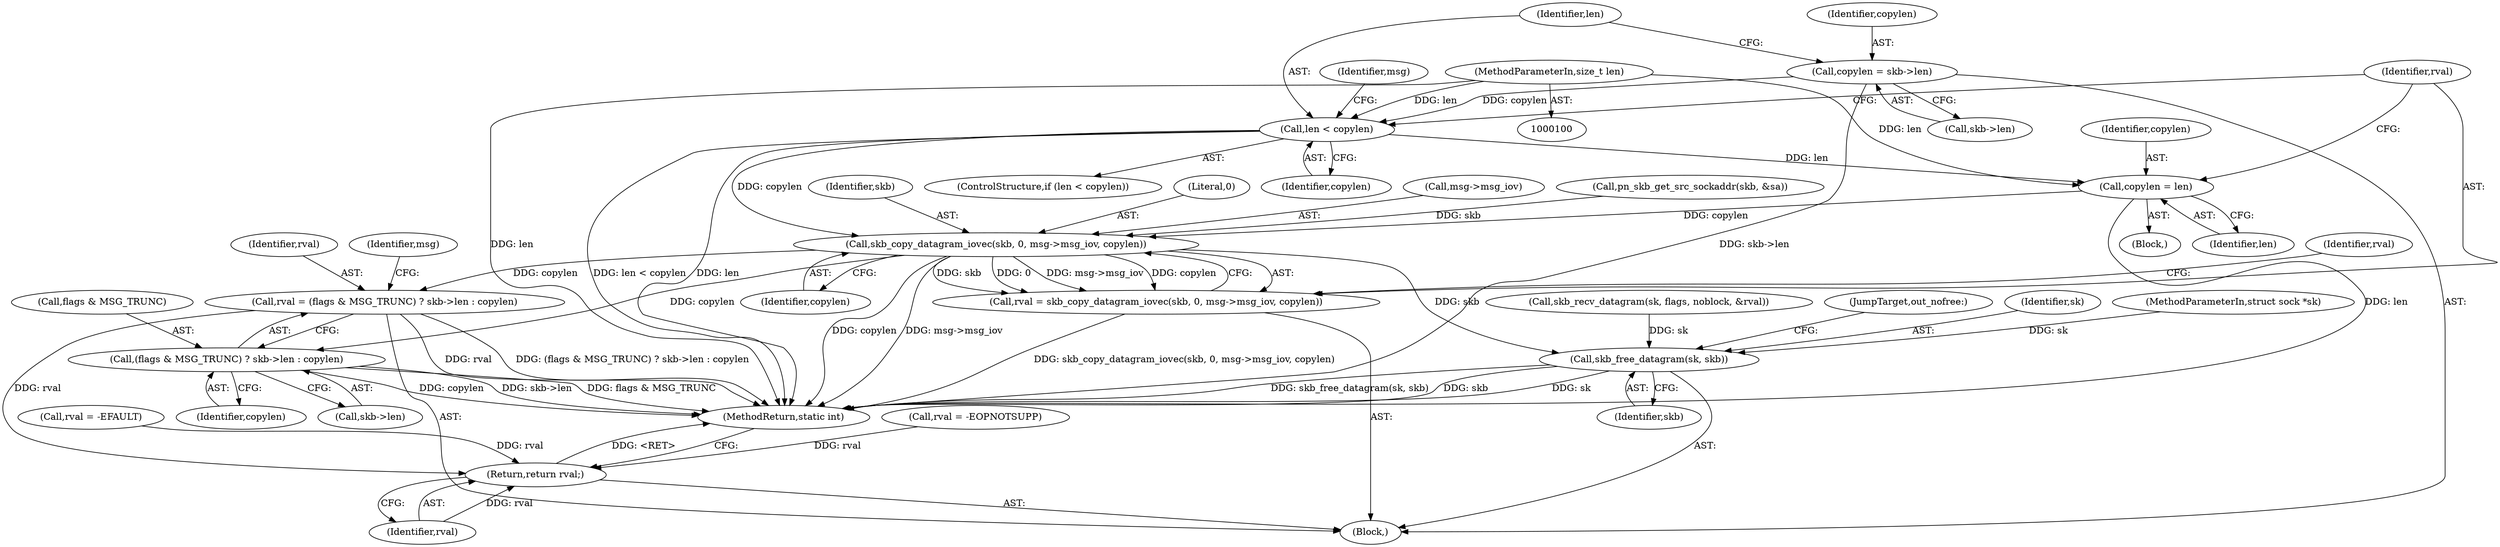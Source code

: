 digraph "0_linux_bceaa90240b6019ed73b49965eac7d167610be69_6@API" {
"1000164" [label="(Call,len < copylen)"];
"1000104" [label="(MethodParameterIn,size_t len)"];
"1000158" [label="(Call,copylen = skb->len)"];
"1000173" [label="(Call,copylen = len)"];
"1000178" [label="(Call,skb_copy_datagram_iovec(skb, 0, msg->msg_iov, copylen))"];
"1000176" [label="(Call,rval = skb_copy_datagram_iovec(skb, 0, msg->msg_iov, copylen))"];
"1000193" [label="(Call,rval = (flags & MSG_TRUNC) ? skb->len : copylen)"];
"1000222" [label="(Return,return rval;)"];
"1000195" [label="(Call,(flags & MSG_TRUNC) ? skb->len : copylen)"];
"1000218" [label="(Call,skb_free_datagram(sk, skb))"];
"1000175" [label="(Identifier,len)"];
"1000154" [label="(Call,pn_skb_get_src_sockaddr(skb, &sa))"];
"1000195" [label="(Call,(flags & MSG_TRUNC) ? skb->len : copylen)"];
"1000180" [label="(Literal,0)"];
"1000108" [label="(Block,)"];
"1000115" [label="(Call,rval = -EOPNOTSUPP)"];
"1000163" [label="(ControlStructure,if (len < copylen))"];
"1000173" [label="(Call,copylen = len)"];
"1000186" [label="(Identifier,rval)"];
"1000170" [label="(Identifier,msg)"];
"1000176" [label="(Call,rval = skb_copy_datagram_iovec(skb, 0, msg->msg_iov, copylen))"];
"1000177" [label="(Identifier,rval)"];
"1000223" [label="(Identifier,rval)"];
"1000206" [label="(Identifier,msg)"];
"1000164" [label="(Call,len < copylen)"];
"1000219" [label="(Identifier,sk)"];
"1000160" [label="(Call,skb->len)"];
"1000174" [label="(Identifier,copylen)"];
"1000165" [label="(Identifier,len)"];
"1000222" [label="(Return,return rval;)"];
"1000202" [label="(Identifier,copylen)"];
"1000221" [label="(JumpTarget,out_nofree:)"];
"1000184" [label="(Identifier,copylen)"];
"1000220" [label="(Identifier,skb)"];
"1000104" [label="(MethodParameterIn,size_t len)"];
"1000193" [label="(Call,rval = (flags & MSG_TRUNC) ? skb->len : copylen)"];
"1000196" [label="(Call,flags & MSG_TRUNC)"];
"1000199" [label="(Call,skb->len)"];
"1000102" [label="(MethodParameterIn,struct sock *sk)"];
"1000178" [label="(Call,skb_copy_datagram_iovec(skb, 0, msg->msg_iov, copylen))"];
"1000158" [label="(Call,copylen = skb->len)"];
"1000167" [label="(Block,)"];
"1000224" [label="(MethodReturn,static int)"];
"1000188" [label="(Call,rval = -EFAULT)"];
"1000166" [label="(Identifier,copylen)"];
"1000159" [label="(Identifier,copylen)"];
"1000143" [label="(Call,skb_recv_datagram(sk, flags, noblock, &rval))"];
"1000181" [label="(Call,msg->msg_iov)"];
"1000218" [label="(Call,skb_free_datagram(sk, skb))"];
"1000194" [label="(Identifier,rval)"];
"1000179" [label="(Identifier,skb)"];
"1000164" -> "1000163"  [label="AST: "];
"1000164" -> "1000166"  [label="CFG: "];
"1000165" -> "1000164"  [label="AST: "];
"1000166" -> "1000164"  [label="AST: "];
"1000170" -> "1000164"  [label="CFG: "];
"1000177" -> "1000164"  [label="CFG: "];
"1000164" -> "1000224"  [label="DDG: len < copylen"];
"1000164" -> "1000224"  [label="DDG: len"];
"1000104" -> "1000164"  [label="DDG: len"];
"1000158" -> "1000164"  [label="DDG: copylen"];
"1000164" -> "1000173"  [label="DDG: len"];
"1000164" -> "1000178"  [label="DDG: copylen"];
"1000104" -> "1000100"  [label="AST: "];
"1000104" -> "1000224"  [label="DDG: len"];
"1000104" -> "1000173"  [label="DDG: len"];
"1000158" -> "1000108"  [label="AST: "];
"1000158" -> "1000160"  [label="CFG: "];
"1000159" -> "1000158"  [label="AST: "];
"1000160" -> "1000158"  [label="AST: "];
"1000165" -> "1000158"  [label="CFG: "];
"1000158" -> "1000224"  [label="DDG: skb->len"];
"1000173" -> "1000167"  [label="AST: "];
"1000173" -> "1000175"  [label="CFG: "];
"1000174" -> "1000173"  [label="AST: "];
"1000175" -> "1000173"  [label="AST: "];
"1000177" -> "1000173"  [label="CFG: "];
"1000173" -> "1000224"  [label="DDG: len"];
"1000173" -> "1000178"  [label="DDG: copylen"];
"1000178" -> "1000176"  [label="AST: "];
"1000178" -> "1000184"  [label="CFG: "];
"1000179" -> "1000178"  [label="AST: "];
"1000180" -> "1000178"  [label="AST: "];
"1000181" -> "1000178"  [label="AST: "];
"1000184" -> "1000178"  [label="AST: "];
"1000176" -> "1000178"  [label="CFG: "];
"1000178" -> "1000224"  [label="DDG: msg->msg_iov"];
"1000178" -> "1000224"  [label="DDG: copylen"];
"1000178" -> "1000176"  [label="DDG: skb"];
"1000178" -> "1000176"  [label="DDG: 0"];
"1000178" -> "1000176"  [label="DDG: msg->msg_iov"];
"1000178" -> "1000176"  [label="DDG: copylen"];
"1000154" -> "1000178"  [label="DDG: skb"];
"1000178" -> "1000193"  [label="DDG: copylen"];
"1000178" -> "1000195"  [label="DDG: copylen"];
"1000178" -> "1000218"  [label="DDG: skb"];
"1000176" -> "1000108"  [label="AST: "];
"1000177" -> "1000176"  [label="AST: "];
"1000186" -> "1000176"  [label="CFG: "];
"1000176" -> "1000224"  [label="DDG: skb_copy_datagram_iovec(skb, 0, msg->msg_iov, copylen)"];
"1000193" -> "1000108"  [label="AST: "];
"1000193" -> "1000195"  [label="CFG: "];
"1000194" -> "1000193"  [label="AST: "];
"1000195" -> "1000193"  [label="AST: "];
"1000206" -> "1000193"  [label="CFG: "];
"1000193" -> "1000224"  [label="DDG: rval"];
"1000193" -> "1000224"  [label="DDG: (flags & MSG_TRUNC) ? skb->len : copylen"];
"1000193" -> "1000222"  [label="DDG: rval"];
"1000222" -> "1000108"  [label="AST: "];
"1000222" -> "1000223"  [label="CFG: "];
"1000223" -> "1000222"  [label="AST: "];
"1000224" -> "1000222"  [label="CFG: "];
"1000222" -> "1000224"  [label="DDG: <RET>"];
"1000223" -> "1000222"  [label="DDG: rval"];
"1000188" -> "1000222"  [label="DDG: rval"];
"1000115" -> "1000222"  [label="DDG: rval"];
"1000195" -> "1000199"  [label="CFG: "];
"1000195" -> "1000202"  [label="CFG: "];
"1000196" -> "1000195"  [label="AST: "];
"1000199" -> "1000195"  [label="AST: "];
"1000202" -> "1000195"  [label="AST: "];
"1000195" -> "1000224"  [label="DDG: skb->len"];
"1000195" -> "1000224"  [label="DDG: flags & MSG_TRUNC"];
"1000195" -> "1000224"  [label="DDG: copylen"];
"1000218" -> "1000108"  [label="AST: "];
"1000218" -> "1000220"  [label="CFG: "];
"1000219" -> "1000218"  [label="AST: "];
"1000220" -> "1000218"  [label="AST: "];
"1000221" -> "1000218"  [label="CFG: "];
"1000218" -> "1000224"  [label="DDG: sk"];
"1000218" -> "1000224"  [label="DDG: skb_free_datagram(sk, skb)"];
"1000218" -> "1000224"  [label="DDG: skb"];
"1000143" -> "1000218"  [label="DDG: sk"];
"1000102" -> "1000218"  [label="DDG: sk"];
}

